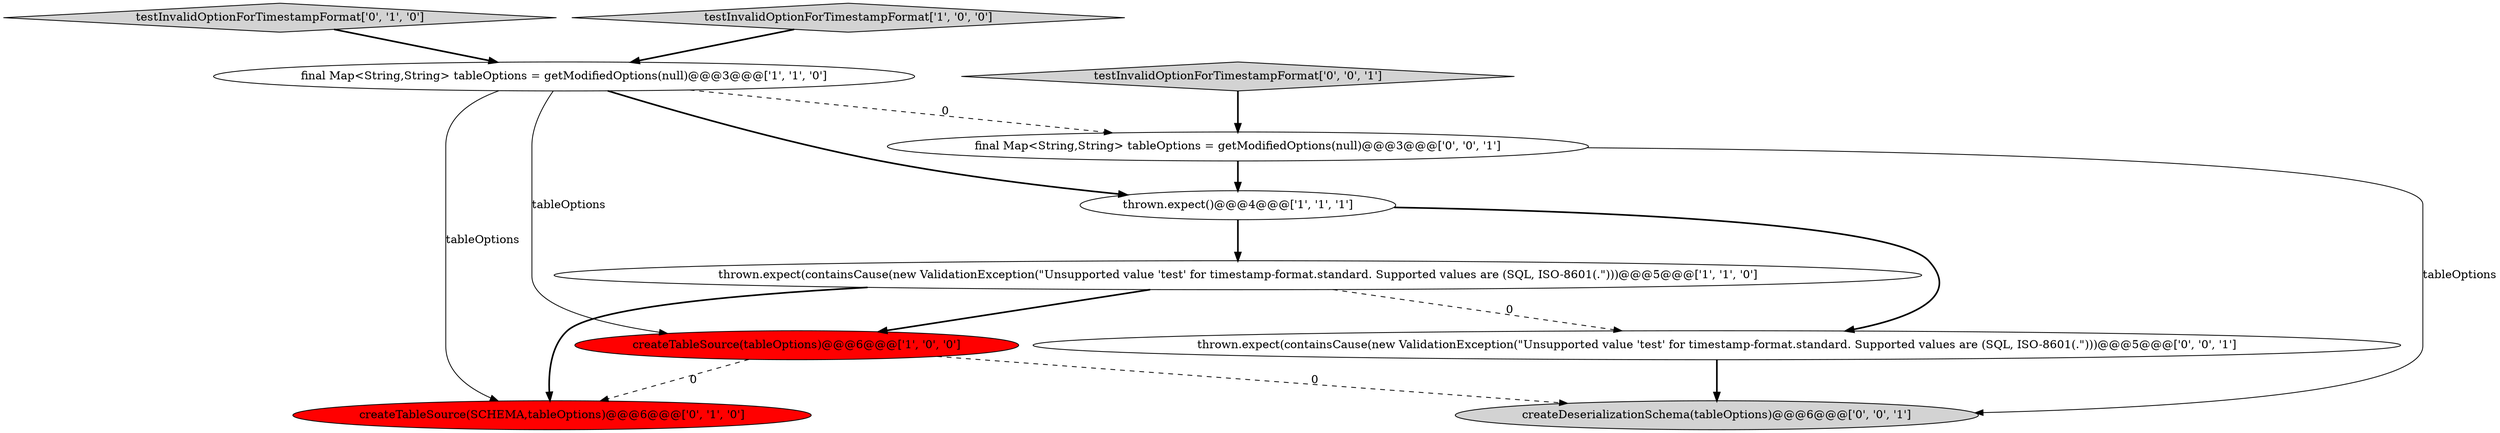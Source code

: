 digraph {
7 [style = filled, label = "createDeserializationSchema(tableOptions)@@@6@@@['0', '0', '1']", fillcolor = lightgray, shape = ellipse image = "AAA0AAABBB3BBB"];
2 [style = filled, label = "final Map<String,String> tableOptions = getModifiedOptions(null)@@@3@@@['1', '1', '0']", fillcolor = white, shape = ellipse image = "AAA0AAABBB1BBB"];
6 [style = filled, label = "testInvalidOptionForTimestampFormat['0', '1', '0']", fillcolor = lightgray, shape = diamond image = "AAA0AAABBB2BBB"];
0 [style = filled, label = "testInvalidOptionForTimestampFormat['1', '0', '0']", fillcolor = lightgray, shape = diamond image = "AAA0AAABBB1BBB"];
8 [style = filled, label = "final Map<String,String> tableOptions = getModifiedOptions(null)@@@3@@@['0', '0', '1']", fillcolor = white, shape = ellipse image = "AAA0AAABBB3BBB"];
3 [style = filled, label = "thrown.expect()@@@4@@@['1', '1', '1']", fillcolor = white, shape = ellipse image = "AAA0AAABBB1BBB"];
5 [style = filled, label = "createTableSource(SCHEMA,tableOptions)@@@6@@@['0', '1', '0']", fillcolor = red, shape = ellipse image = "AAA1AAABBB2BBB"];
4 [style = filled, label = "thrown.expect(containsCause(new ValidationException(\"Unsupported value 'test' for timestamp-format.standard. Supported values are (SQL, ISO-8601(.\")))@@@5@@@['1', '1', '0']", fillcolor = white, shape = ellipse image = "AAA0AAABBB1BBB"];
10 [style = filled, label = "thrown.expect(containsCause(new ValidationException(\"Unsupported value 'test' for timestamp-format.standard. Supported values are (SQL, ISO-8601(.\")))@@@5@@@['0', '0', '1']", fillcolor = white, shape = ellipse image = "AAA0AAABBB3BBB"];
9 [style = filled, label = "testInvalidOptionForTimestampFormat['0', '0', '1']", fillcolor = lightgray, shape = diamond image = "AAA0AAABBB3BBB"];
1 [style = filled, label = "createTableSource(tableOptions)@@@6@@@['1', '0', '0']", fillcolor = red, shape = ellipse image = "AAA1AAABBB1BBB"];
3->10 [style = bold, label=""];
4->1 [style = bold, label=""];
2->5 [style = solid, label="tableOptions"];
1->5 [style = dashed, label="0"];
1->7 [style = dashed, label="0"];
4->10 [style = dashed, label="0"];
8->7 [style = solid, label="tableOptions"];
9->8 [style = bold, label=""];
2->8 [style = dashed, label="0"];
4->5 [style = bold, label=""];
3->4 [style = bold, label=""];
10->7 [style = bold, label=""];
2->1 [style = solid, label="tableOptions"];
2->3 [style = bold, label=""];
0->2 [style = bold, label=""];
8->3 [style = bold, label=""];
6->2 [style = bold, label=""];
}
